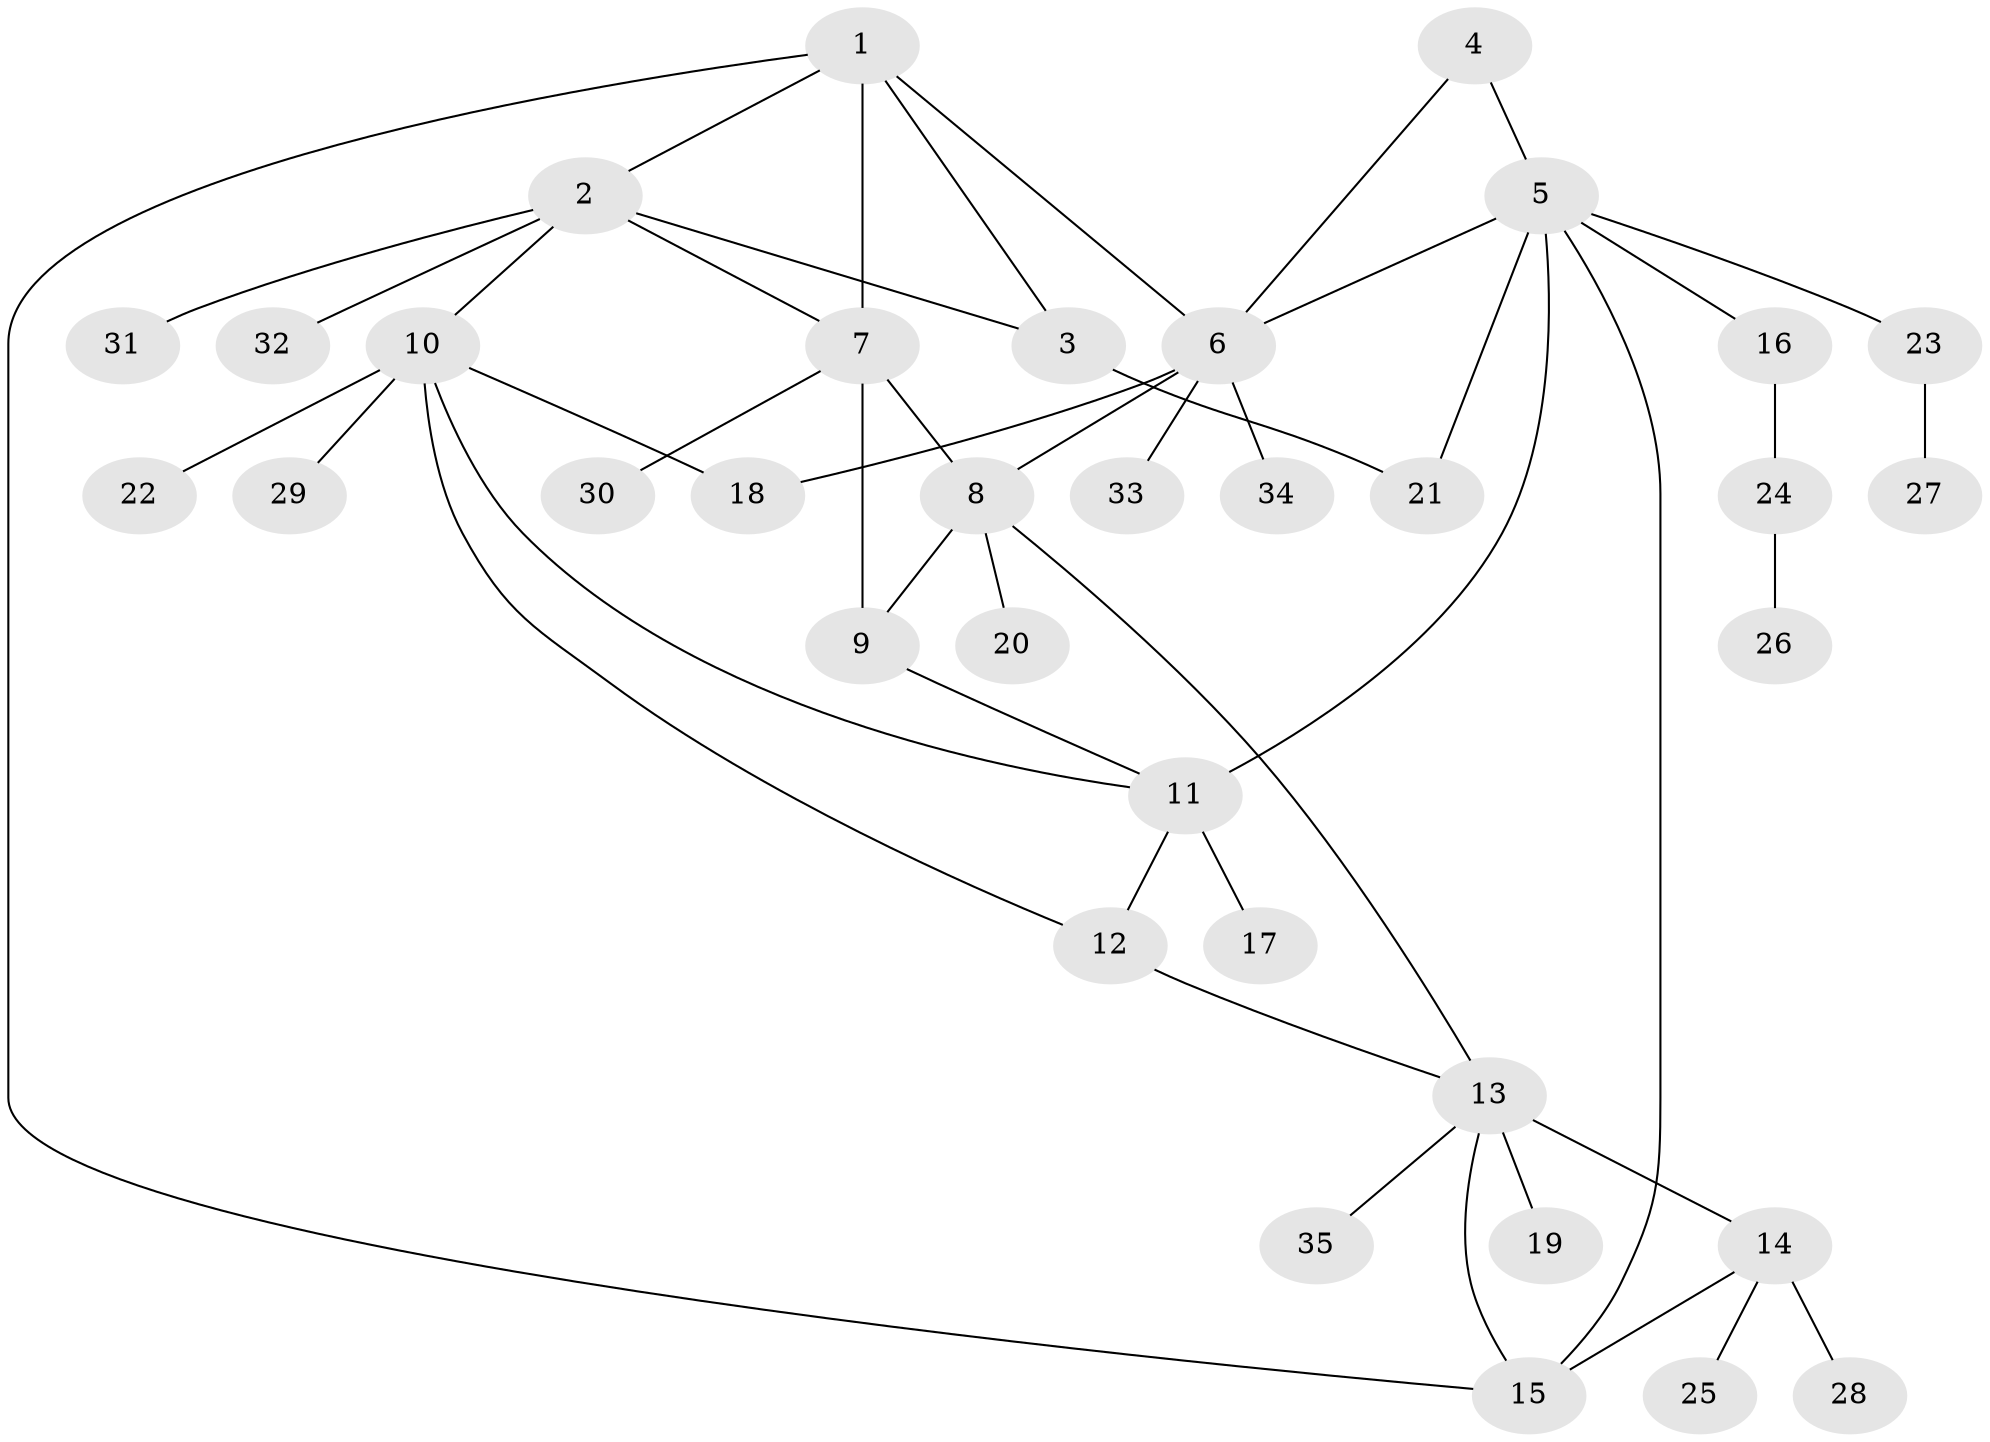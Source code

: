 // original degree distribution, {6: 0.028985507246376812, 7: 0.057971014492753624, 2: 0.14492753623188406, 8: 0.028985507246376812, 4: 0.043478260869565216, 9: 0.014492753623188406, 11: 0.014492753623188406, 5: 0.028985507246376812, 3: 0.028985507246376812, 1: 0.6086956521739131}
// Generated by graph-tools (version 1.1) at 2025/37/03/09/25 02:37:45]
// undirected, 35 vertices, 48 edges
graph export_dot {
graph [start="1"]
  node [color=gray90,style=filled];
  1;
  2;
  3;
  4;
  5;
  6;
  7;
  8;
  9;
  10;
  11;
  12;
  13;
  14;
  15;
  16;
  17;
  18;
  19;
  20;
  21;
  22;
  23;
  24;
  25;
  26;
  27;
  28;
  29;
  30;
  31;
  32;
  33;
  34;
  35;
  1 -- 2 [weight=1.0];
  1 -- 3 [weight=1.0];
  1 -- 6 [weight=1.0];
  1 -- 7 [weight=1.0];
  1 -- 15 [weight=1.0];
  2 -- 3 [weight=1.0];
  2 -- 7 [weight=1.0];
  2 -- 10 [weight=1.0];
  2 -- 31 [weight=1.0];
  2 -- 32 [weight=1.0];
  3 -- 21 [weight=3.0];
  4 -- 5 [weight=1.0];
  4 -- 6 [weight=1.0];
  5 -- 6 [weight=1.0];
  5 -- 11 [weight=2.0];
  5 -- 15 [weight=1.0];
  5 -- 16 [weight=1.0];
  5 -- 21 [weight=1.0];
  5 -- 23 [weight=1.0];
  6 -- 8 [weight=1.0];
  6 -- 18 [weight=1.0];
  6 -- 33 [weight=1.0];
  6 -- 34 [weight=1.0];
  7 -- 8 [weight=1.0];
  7 -- 9 [weight=6.0];
  7 -- 30 [weight=1.0];
  8 -- 9 [weight=1.0];
  8 -- 13 [weight=1.0];
  8 -- 20 [weight=2.0];
  9 -- 11 [weight=1.0];
  10 -- 11 [weight=1.0];
  10 -- 12 [weight=1.0];
  10 -- 18 [weight=1.0];
  10 -- 22 [weight=1.0];
  10 -- 29 [weight=5.0];
  11 -- 12 [weight=1.0];
  11 -- 17 [weight=1.0];
  12 -- 13 [weight=1.0];
  13 -- 14 [weight=1.0];
  13 -- 15 [weight=1.0];
  13 -- 19 [weight=1.0];
  13 -- 35 [weight=1.0];
  14 -- 15 [weight=1.0];
  14 -- 25 [weight=1.0];
  14 -- 28 [weight=1.0];
  16 -- 24 [weight=1.0];
  23 -- 27 [weight=1.0];
  24 -- 26 [weight=2.0];
}
